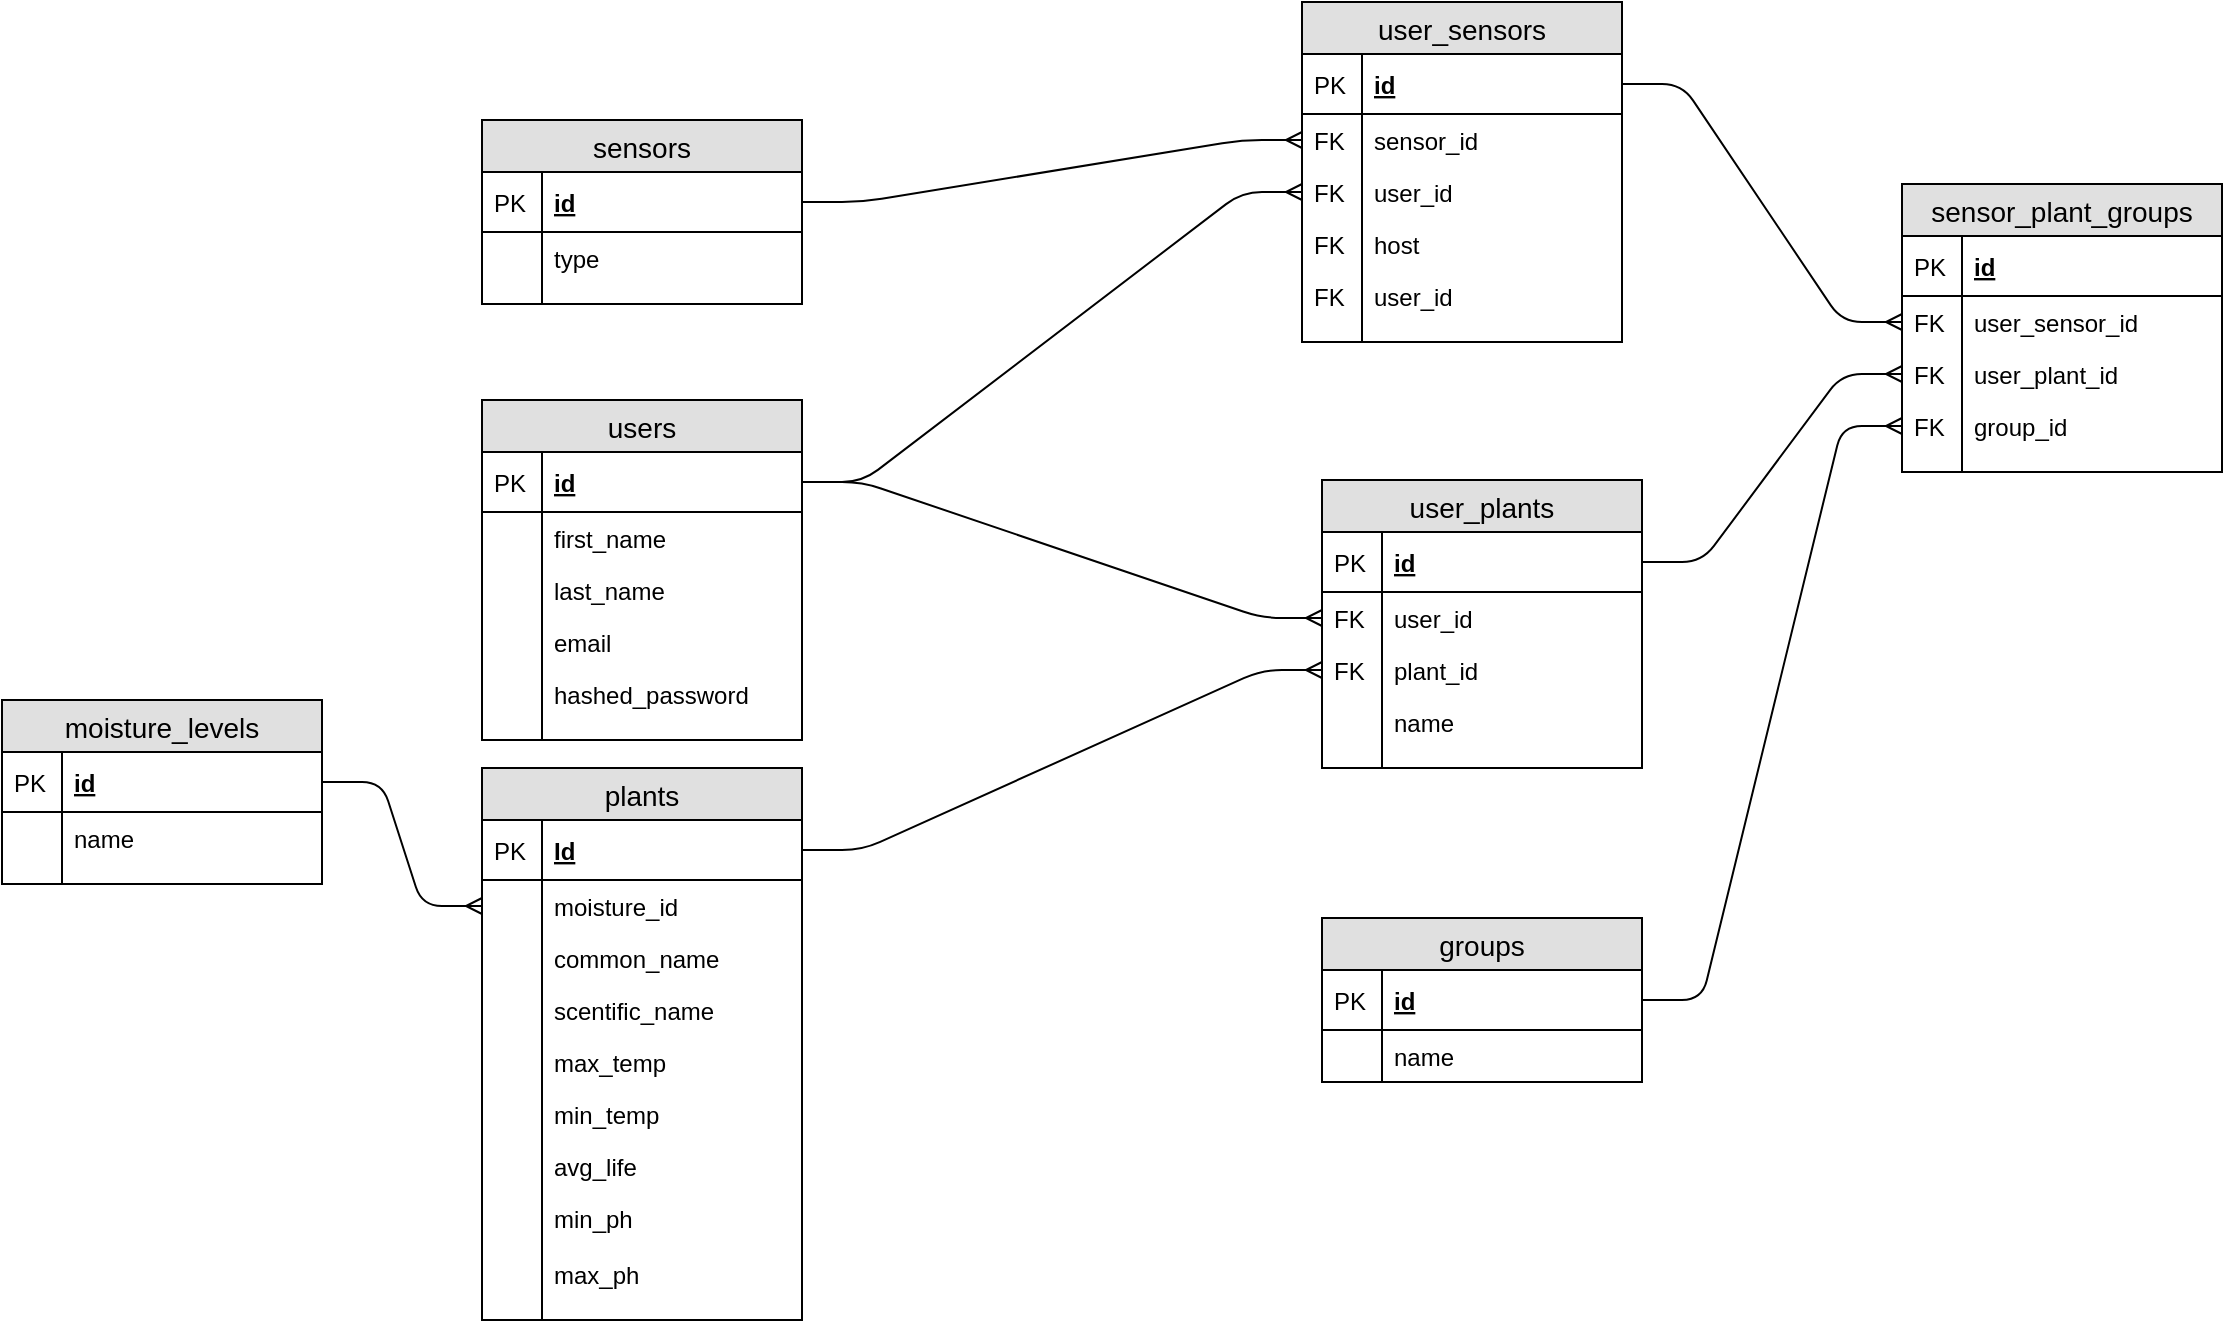 <mxfile version="12.2.9" type="github" pages="1">
  <diagram id="MhqscBjMdHreHNnrETDg" name="Page-1">
    <mxGraphModel dx="1938" dy="1794" grid="1" gridSize="10" guides="1" tooltips="1" connect="1" arrows="1" fold="1" page="1" pageScale="1" pageWidth="850" pageHeight="1100" math="0" shadow="0">
      <root>
        <mxCell id="0"/>
        <mxCell id="1" parent="0"/>
        <mxCell id="bkFo6INZ_vl38a5Fbl8--2" value="users" style="swimlane;fontStyle=0;childLayout=stackLayout;horizontal=1;startSize=26;fillColor=#e0e0e0;horizontalStack=0;resizeParent=1;resizeParentMax=0;resizeLast=0;collapsible=1;marginBottom=0;swimlaneFillColor=#ffffff;align=center;fontSize=14;" parent="1" vertex="1">
          <mxGeometry x="-90" y="30" width="160" height="170" as="geometry"/>
        </mxCell>
        <mxCell id="bkFo6INZ_vl38a5Fbl8--3" value="id" style="shape=partialRectangle;top=0;left=0;right=0;bottom=1;align=left;verticalAlign=middle;fillColor=none;spacingLeft=34;spacingRight=4;overflow=hidden;rotatable=0;points=[[0,0.5],[1,0.5]];portConstraint=eastwest;dropTarget=0;fontStyle=5;fontSize=12;" parent="bkFo6INZ_vl38a5Fbl8--2" vertex="1">
          <mxGeometry y="26" width="160" height="30" as="geometry"/>
        </mxCell>
        <mxCell id="bkFo6INZ_vl38a5Fbl8--4" value="PK" style="shape=partialRectangle;top=0;left=0;bottom=0;fillColor=none;align=left;verticalAlign=middle;spacingLeft=4;spacingRight=4;overflow=hidden;rotatable=0;points=[];portConstraint=eastwest;part=1;fontSize=12;" parent="bkFo6INZ_vl38a5Fbl8--3" vertex="1" connectable="0">
          <mxGeometry width="30" height="30" as="geometry"/>
        </mxCell>
        <mxCell id="bkFo6INZ_vl38a5Fbl8--5" value="first_name" style="shape=partialRectangle;top=0;left=0;right=0;bottom=0;align=left;verticalAlign=top;fillColor=none;spacingLeft=34;spacingRight=4;overflow=hidden;rotatable=0;points=[[0,0.5],[1,0.5]];portConstraint=eastwest;dropTarget=0;fontSize=12;" parent="bkFo6INZ_vl38a5Fbl8--2" vertex="1">
          <mxGeometry y="56" width="160" height="26" as="geometry"/>
        </mxCell>
        <mxCell id="bkFo6INZ_vl38a5Fbl8--6" value="" style="shape=partialRectangle;top=0;left=0;bottom=0;fillColor=none;align=left;verticalAlign=top;spacingLeft=4;spacingRight=4;overflow=hidden;rotatable=0;points=[];portConstraint=eastwest;part=1;fontSize=12;" parent="bkFo6INZ_vl38a5Fbl8--5" vertex="1" connectable="0">
          <mxGeometry width="30" height="26" as="geometry"/>
        </mxCell>
        <mxCell id="bkFo6INZ_vl38a5Fbl8--7" value="last_name" style="shape=partialRectangle;top=0;left=0;right=0;bottom=0;align=left;verticalAlign=top;fillColor=none;spacingLeft=34;spacingRight=4;overflow=hidden;rotatable=0;points=[[0,0.5],[1,0.5]];portConstraint=eastwest;dropTarget=0;fontSize=12;" parent="bkFo6INZ_vl38a5Fbl8--2" vertex="1">
          <mxGeometry y="82" width="160" height="26" as="geometry"/>
        </mxCell>
        <mxCell id="bkFo6INZ_vl38a5Fbl8--8" value="" style="shape=partialRectangle;top=0;left=0;bottom=0;fillColor=none;align=left;verticalAlign=top;spacingLeft=4;spacingRight=4;overflow=hidden;rotatable=0;points=[];portConstraint=eastwest;part=1;fontSize=12;" parent="bkFo6INZ_vl38a5Fbl8--7" vertex="1" connectable="0">
          <mxGeometry width="30" height="26" as="geometry"/>
        </mxCell>
        <mxCell id="bkFo6INZ_vl38a5Fbl8--13" value="email" style="shape=partialRectangle;top=0;left=0;right=0;bottom=0;align=left;verticalAlign=top;fillColor=none;spacingLeft=34;spacingRight=4;overflow=hidden;rotatable=0;points=[[0,0.5],[1,0.5]];portConstraint=eastwest;dropTarget=0;fontSize=12;" parent="bkFo6INZ_vl38a5Fbl8--2" vertex="1">
          <mxGeometry y="108" width="160" height="26" as="geometry"/>
        </mxCell>
        <mxCell id="bkFo6INZ_vl38a5Fbl8--14" value="" style="shape=partialRectangle;top=0;left=0;bottom=0;fillColor=none;align=left;verticalAlign=top;spacingLeft=4;spacingRight=4;overflow=hidden;rotatable=0;points=[];portConstraint=eastwest;part=1;fontSize=12;" parent="bkFo6INZ_vl38a5Fbl8--13" vertex="1" connectable="0">
          <mxGeometry width="30" height="26" as="geometry"/>
        </mxCell>
        <mxCell id="bkFo6INZ_vl38a5Fbl8--9" value="hashed_password" style="shape=partialRectangle;top=0;left=0;right=0;bottom=0;align=left;verticalAlign=top;fillColor=none;spacingLeft=34;spacingRight=4;overflow=hidden;rotatable=0;points=[[0,0.5],[1,0.5]];portConstraint=eastwest;dropTarget=0;fontSize=12;" parent="bkFo6INZ_vl38a5Fbl8--2" vertex="1">
          <mxGeometry y="134" width="160" height="26" as="geometry"/>
        </mxCell>
        <mxCell id="bkFo6INZ_vl38a5Fbl8--10" value="" style="shape=partialRectangle;top=0;left=0;bottom=0;fillColor=none;align=left;verticalAlign=top;spacingLeft=4;spacingRight=4;overflow=hidden;rotatable=0;points=[];portConstraint=eastwest;part=1;fontSize=12;" parent="bkFo6INZ_vl38a5Fbl8--9" vertex="1" connectable="0">
          <mxGeometry width="30" height="26" as="geometry"/>
        </mxCell>
        <mxCell id="bkFo6INZ_vl38a5Fbl8--11" value="" style="shape=partialRectangle;top=0;left=0;right=0;bottom=0;align=left;verticalAlign=top;fillColor=none;spacingLeft=34;spacingRight=4;overflow=hidden;rotatable=0;points=[[0,0.5],[1,0.5]];portConstraint=eastwest;dropTarget=0;fontSize=12;" parent="bkFo6INZ_vl38a5Fbl8--2" vertex="1">
          <mxGeometry y="160" width="160" height="10" as="geometry"/>
        </mxCell>
        <mxCell id="bkFo6INZ_vl38a5Fbl8--12" value="" style="shape=partialRectangle;top=0;left=0;bottom=0;fillColor=none;align=left;verticalAlign=top;spacingLeft=4;spacingRight=4;overflow=hidden;rotatable=0;points=[];portConstraint=eastwest;part=1;fontSize=12;" parent="bkFo6INZ_vl38a5Fbl8--11" vertex="1" connectable="0">
          <mxGeometry width="30" height="10" as="geometry"/>
        </mxCell>
        <mxCell id="bkFo6INZ_vl38a5Fbl8--15" value="user_plants" style="swimlane;fontStyle=0;childLayout=stackLayout;horizontal=1;startSize=26;fillColor=#e0e0e0;horizontalStack=0;resizeParent=1;resizeParentMax=0;resizeLast=0;collapsible=1;marginBottom=0;swimlaneFillColor=#ffffff;align=center;fontSize=14;" parent="1" vertex="1">
          <mxGeometry x="330" y="70" width="160" height="144" as="geometry"/>
        </mxCell>
        <mxCell id="bkFo6INZ_vl38a5Fbl8--16" value="id" style="shape=partialRectangle;top=0;left=0;right=0;bottom=1;align=left;verticalAlign=middle;fillColor=none;spacingLeft=34;spacingRight=4;overflow=hidden;rotatable=0;points=[[0,0.5],[1,0.5]];portConstraint=eastwest;dropTarget=0;fontStyle=5;fontSize=12;" parent="bkFo6INZ_vl38a5Fbl8--15" vertex="1">
          <mxGeometry y="26" width="160" height="30" as="geometry"/>
        </mxCell>
        <mxCell id="bkFo6INZ_vl38a5Fbl8--17" value="PK" style="shape=partialRectangle;top=0;left=0;bottom=0;fillColor=none;align=left;verticalAlign=middle;spacingLeft=4;spacingRight=4;overflow=hidden;rotatable=0;points=[];portConstraint=eastwest;part=1;fontSize=12;" parent="bkFo6INZ_vl38a5Fbl8--16" vertex="1" connectable="0">
          <mxGeometry width="30" height="30" as="geometry"/>
        </mxCell>
        <mxCell id="bkFo6INZ_vl38a5Fbl8--18" value="user_id" style="shape=partialRectangle;top=0;left=0;right=0;bottom=0;align=left;verticalAlign=top;fillColor=none;spacingLeft=34;spacingRight=4;overflow=hidden;rotatable=0;points=[[0,0.5],[1,0.5]];portConstraint=eastwest;dropTarget=0;fontSize=12;" parent="bkFo6INZ_vl38a5Fbl8--15" vertex="1">
          <mxGeometry y="56" width="160" height="26" as="geometry"/>
        </mxCell>
        <mxCell id="bkFo6INZ_vl38a5Fbl8--19" value="FK" style="shape=partialRectangle;top=0;left=0;bottom=0;fillColor=none;align=left;verticalAlign=top;spacingLeft=4;spacingRight=4;overflow=hidden;rotatable=0;points=[];portConstraint=eastwest;part=1;fontSize=12;" parent="bkFo6INZ_vl38a5Fbl8--18" vertex="1" connectable="0">
          <mxGeometry width="30" height="26" as="geometry"/>
        </mxCell>
        <mxCell id="bkFo6INZ_vl38a5Fbl8--20" value="plant_id" style="shape=partialRectangle;top=0;left=0;right=0;bottom=0;align=left;verticalAlign=top;fillColor=none;spacingLeft=34;spacingRight=4;overflow=hidden;rotatable=0;points=[[0,0.5],[1,0.5]];portConstraint=eastwest;dropTarget=0;fontSize=12;" parent="bkFo6INZ_vl38a5Fbl8--15" vertex="1">
          <mxGeometry y="82" width="160" height="26" as="geometry"/>
        </mxCell>
        <mxCell id="bkFo6INZ_vl38a5Fbl8--21" value="FK" style="shape=partialRectangle;top=0;left=0;bottom=0;fillColor=none;align=left;verticalAlign=top;spacingLeft=4;spacingRight=4;overflow=hidden;rotatable=0;points=[];portConstraint=eastwest;part=1;fontSize=12;" parent="bkFo6INZ_vl38a5Fbl8--20" vertex="1" connectable="0">
          <mxGeometry width="30" height="26" as="geometry"/>
        </mxCell>
        <mxCell id="bkFo6INZ_vl38a5Fbl8--113" value="name" style="shape=partialRectangle;top=0;left=0;right=0;bottom=0;align=left;verticalAlign=top;fillColor=none;spacingLeft=34;spacingRight=4;overflow=hidden;rotatable=0;points=[[0,0.5],[1,0.5]];portConstraint=eastwest;dropTarget=0;fontSize=12;" parent="bkFo6INZ_vl38a5Fbl8--15" vertex="1">
          <mxGeometry y="108" width="160" height="26" as="geometry"/>
        </mxCell>
        <mxCell id="bkFo6INZ_vl38a5Fbl8--114" value="" style="shape=partialRectangle;top=0;left=0;bottom=0;fillColor=none;align=left;verticalAlign=top;spacingLeft=4;spacingRight=4;overflow=hidden;rotatable=0;points=[];portConstraint=eastwest;part=1;fontSize=12;" parent="bkFo6INZ_vl38a5Fbl8--113" vertex="1" connectable="0">
          <mxGeometry width="30" height="26" as="geometry"/>
        </mxCell>
        <mxCell id="bkFo6INZ_vl38a5Fbl8--24" value="" style="shape=partialRectangle;top=0;left=0;right=0;bottom=0;align=left;verticalAlign=top;fillColor=none;spacingLeft=34;spacingRight=4;overflow=hidden;rotatable=0;points=[[0,0.5],[1,0.5]];portConstraint=eastwest;dropTarget=0;fontSize=12;" parent="bkFo6INZ_vl38a5Fbl8--15" vertex="1">
          <mxGeometry y="134" width="160" height="10" as="geometry"/>
        </mxCell>
        <mxCell id="bkFo6INZ_vl38a5Fbl8--25" value="" style="shape=partialRectangle;top=0;left=0;bottom=0;fillColor=none;align=left;verticalAlign=top;spacingLeft=4;spacingRight=4;overflow=hidden;rotatable=0;points=[];portConstraint=eastwest;part=1;fontSize=12;" parent="bkFo6INZ_vl38a5Fbl8--24" vertex="1" connectable="0">
          <mxGeometry width="30" height="10" as="geometry"/>
        </mxCell>
        <mxCell id="bkFo6INZ_vl38a5Fbl8--27" value="" style="edgeStyle=entityRelationEdgeStyle;fontSize=12;html=1;endArrow=ERmany;entryX=0;entryY=0.5;entryDx=0;entryDy=0;exitX=1;exitY=0.5;exitDx=0;exitDy=0;" parent="1" source="bkFo6INZ_vl38a5Fbl8--3" target="bkFo6INZ_vl38a5Fbl8--18" edge="1">
          <mxGeometry width="100" height="100" relative="1" as="geometry">
            <mxPoint x="210" y="120" as="sourcePoint"/>
            <mxPoint x="110" y="350" as="targetPoint"/>
          </mxGeometry>
        </mxCell>
        <mxCell id="bkFo6INZ_vl38a5Fbl8--28" value="plants" style="swimlane;fontStyle=0;childLayout=stackLayout;horizontal=1;startSize=26;fillColor=#e0e0e0;horizontalStack=0;resizeParent=1;resizeParentMax=0;resizeLast=0;collapsible=1;marginBottom=0;swimlaneFillColor=#ffffff;align=center;fontSize=14;" parent="1" vertex="1">
          <mxGeometry x="-90" y="214" width="160" height="276" as="geometry"/>
        </mxCell>
        <mxCell id="bkFo6INZ_vl38a5Fbl8--29" value="Id" style="shape=partialRectangle;top=0;left=0;right=0;bottom=1;align=left;verticalAlign=middle;fillColor=none;spacingLeft=34;spacingRight=4;overflow=hidden;rotatable=0;points=[[0,0.5],[1,0.5]];portConstraint=eastwest;dropTarget=0;fontStyle=5;fontSize=12;" parent="bkFo6INZ_vl38a5Fbl8--28" vertex="1">
          <mxGeometry y="26" width="160" height="30" as="geometry"/>
        </mxCell>
        <mxCell id="bkFo6INZ_vl38a5Fbl8--30" value="PK" style="shape=partialRectangle;top=0;left=0;bottom=0;fillColor=none;align=left;verticalAlign=middle;spacingLeft=4;spacingRight=4;overflow=hidden;rotatable=0;points=[];portConstraint=eastwest;part=1;fontSize=12;" parent="bkFo6INZ_vl38a5Fbl8--29" vertex="1" connectable="0">
          <mxGeometry width="30" height="30" as="geometry"/>
        </mxCell>
        <mxCell id="bkFo6INZ_vl38a5Fbl8--44" value="moisture_id" style="shape=partialRectangle;top=0;left=0;right=0;bottom=0;align=left;verticalAlign=top;fillColor=none;spacingLeft=34;spacingRight=4;overflow=hidden;rotatable=0;points=[[0,0.5],[1,0.5]];portConstraint=eastwest;dropTarget=0;fontSize=12;" parent="bkFo6INZ_vl38a5Fbl8--28" vertex="1">
          <mxGeometry y="56" width="160" height="26" as="geometry"/>
        </mxCell>
        <mxCell id="bkFo6INZ_vl38a5Fbl8--45" value="" style="shape=partialRectangle;top=0;left=0;bottom=0;fillColor=none;align=left;verticalAlign=top;spacingLeft=4;spacingRight=4;overflow=hidden;rotatable=0;points=[];portConstraint=eastwest;part=1;fontSize=12;" parent="bkFo6INZ_vl38a5Fbl8--44" vertex="1" connectable="0">
          <mxGeometry width="30" height="26" as="geometry"/>
        </mxCell>
        <mxCell id="bkFo6INZ_vl38a5Fbl8--31" value="common_name" style="shape=partialRectangle;top=0;left=0;right=0;bottom=0;align=left;verticalAlign=top;fillColor=none;spacingLeft=34;spacingRight=4;overflow=hidden;rotatable=0;points=[[0,0.5],[1,0.5]];portConstraint=eastwest;dropTarget=0;fontSize=12;" parent="bkFo6INZ_vl38a5Fbl8--28" vertex="1">
          <mxGeometry y="82" width="160" height="26" as="geometry"/>
        </mxCell>
        <mxCell id="bkFo6INZ_vl38a5Fbl8--32" value="" style="shape=partialRectangle;top=0;left=0;bottom=0;fillColor=none;align=left;verticalAlign=top;spacingLeft=4;spacingRight=4;overflow=hidden;rotatable=0;points=[];portConstraint=eastwest;part=1;fontSize=12;" parent="bkFo6INZ_vl38a5Fbl8--31" vertex="1" connectable="0">
          <mxGeometry width="30" height="26" as="geometry"/>
        </mxCell>
        <mxCell id="bkFo6INZ_vl38a5Fbl8--46" value="scentific_name" style="shape=partialRectangle;top=0;left=0;right=0;bottom=0;align=left;verticalAlign=top;fillColor=none;spacingLeft=34;spacingRight=4;overflow=hidden;rotatable=0;points=[[0,0.5],[1,0.5]];portConstraint=eastwest;dropTarget=0;fontSize=12;" parent="bkFo6INZ_vl38a5Fbl8--28" vertex="1">
          <mxGeometry y="108" width="160" height="26" as="geometry"/>
        </mxCell>
        <mxCell id="bkFo6INZ_vl38a5Fbl8--47" value="" style="shape=partialRectangle;top=0;left=0;bottom=0;fillColor=none;align=left;verticalAlign=top;spacingLeft=4;spacingRight=4;overflow=hidden;rotatable=0;points=[];portConstraint=eastwest;part=1;fontSize=12;" parent="bkFo6INZ_vl38a5Fbl8--46" vertex="1" connectable="0">
          <mxGeometry width="30" height="26" as="geometry"/>
        </mxCell>
        <mxCell id="bkFo6INZ_vl38a5Fbl8--33" value="max_temp" style="shape=partialRectangle;top=0;left=0;right=0;bottom=0;align=left;verticalAlign=top;fillColor=none;spacingLeft=34;spacingRight=4;overflow=hidden;rotatable=0;points=[[0,0.5],[1,0.5]];portConstraint=eastwest;dropTarget=0;fontSize=12;" parent="bkFo6INZ_vl38a5Fbl8--28" vertex="1">
          <mxGeometry y="134" width="160" height="26" as="geometry"/>
        </mxCell>
        <mxCell id="bkFo6INZ_vl38a5Fbl8--34" value="" style="shape=partialRectangle;top=0;left=0;bottom=0;fillColor=none;align=left;verticalAlign=top;spacingLeft=4;spacingRight=4;overflow=hidden;rotatable=0;points=[];portConstraint=eastwest;part=1;fontSize=12;" parent="bkFo6INZ_vl38a5Fbl8--33" vertex="1" connectable="0">
          <mxGeometry width="30" height="26" as="geometry"/>
        </mxCell>
        <mxCell id="bkFo6INZ_vl38a5Fbl8--35" value="min_temp" style="shape=partialRectangle;top=0;left=0;right=0;bottom=0;align=left;verticalAlign=top;fillColor=none;spacingLeft=34;spacingRight=4;overflow=hidden;rotatable=0;points=[[0,0.5],[1,0.5]];portConstraint=eastwest;dropTarget=0;fontSize=12;" parent="bkFo6INZ_vl38a5Fbl8--28" vertex="1">
          <mxGeometry y="160" width="160" height="26" as="geometry"/>
        </mxCell>
        <mxCell id="bkFo6INZ_vl38a5Fbl8--36" value="" style="shape=partialRectangle;top=0;left=0;bottom=0;fillColor=none;align=left;verticalAlign=top;spacingLeft=4;spacingRight=4;overflow=hidden;rotatable=0;points=[];portConstraint=eastwest;part=1;fontSize=12;" parent="bkFo6INZ_vl38a5Fbl8--35" vertex="1" connectable="0">
          <mxGeometry width="30" height="26" as="geometry"/>
        </mxCell>
        <mxCell id="bkFo6INZ_vl38a5Fbl8--40" value="avg_life" style="shape=partialRectangle;top=0;left=0;right=0;bottom=0;align=left;verticalAlign=top;fillColor=none;spacingLeft=34;spacingRight=4;overflow=hidden;rotatable=0;points=[[0,0.5],[1,0.5]];portConstraint=eastwest;dropTarget=0;fontSize=12;" parent="bkFo6INZ_vl38a5Fbl8--28" vertex="1">
          <mxGeometry y="186" width="160" height="26" as="geometry"/>
        </mxCell>
        <mxCell id="bkFo6INZ_vl38a5Fbl8--41" value="" style="shape=partialRectangle;top=0;left=0;bottom=0;fillColor=none;align=left;verticalAlign=top;spacingLeft=4;spacingRight=4;overflow=hidden;rotatable=0;points=[];portConstraint=eastwest;part=1;fontSize=12;" parent="bkFo6INZ_vl38a5Fbl8--40" vertex="1" connectable="0">
          <mxGeometry width="30" height="26" as="geometry"/>
        </mxCell>
        <mxCell id="bkFo6INZ_vl38a5Fbl8--50" value="min_ph" style="shape=partialRectangle;top=0;left=0;right=0;bottom=0;align=left;verticalAlign=top;fillColor=none;spacingLeft=34;spacingRight=4;overflow=hidden;rotatable=0;points=[[0,0.5],[1,0.5]];portConstraint=eastwest;dropTarget=0;fontSize=12;" parent="bkFo6INZ_vl38a5Fbl8--28" vertex="1">
          <mxGeometry y="212" width="160" height="28" as="geometry"/>
        </mxCell>
        <mxCell id="bkFo6INZ_vl38a5Fbl8--51" value="" style="shape=partialRectangle;top=0;left=0;bottom=0;fillColor=none;align=left;verticalAlign=top;spacingLeft=4;spacingRight=4;overflow=hidden;rotatable=0;points=[];portConstraint=eastwest;part=1;fontSize=12;" parent="bkFo6INZ_vl38a5Fbl8--50" vertex="1" connectable="0">
          <mxGeometry width="30" height="28" as="geometry"/>
        </mxCell>
        <mxCell id="bkFo6INZ_vl38a5Fbl8--48" value="max_ph" style="shape=partialRectangle;top=0;left=0;right=0;bottom=0;align=left;verticalAlign=top;fillColor=none;spacingLeft=34;spacingRight=4;overflow=hidden;rotatable=0;points=[[0,0.5],[1,0.5]];portConstraint=eastwest;dropTarget=0;fontSize=12;" parent="bkFo6INZ_vl38a5Fbl8--28" vertex="1">
          <mxGeometry y="240" width="160" height="26" as="geometry"/>
        </mxCell>
        <mxCell id="bkFo6INZ_vl38a5Fbl8--49" value="" style="shape=partialRectangle;top=0;left=0;bottom=0;fillColor=none;align=left;verticalAlign=top;spacingLeft=4;spacingRight=4;overflow=hidden;rotatable=0;points=[];portConstraint=eastwest;part=1;fontSize=12;" parent="bkFo6INZ_vl38a5Fbl8--48" vertex="1" connectable="0">
          <mxGeometry width="30" height="26" as="geometry"/>
        </mxCell>
        <mxCell id="bkFo6INZ_vl38a5Fbl8--37" value="" style="shape=partialRectangle;top=0;left=0;right=0;bottom=0;align=left;verticalAlign=top;fillColor=none;spacingLeft=34;spacingRight=4;overflow=hidden;rotatable=0;points=[[0,0.5],[1,0.5]];portConstraint=eastwest;dropTarget=0;fontSize=12;" parent="bkFo6INZ_vl38a5Fbl8--28" vertex="1">
          <mxGeometry y="266" width="160" height="10" as="geometry"/>
        </mxCell>
        <mxCell id="bkFo6INZ_vl38a5Fbl8--38" value="" style="shape=partialRectangle;top=0;left=0;bottom=0;fillColor=none;align=left;verticalAlign=top;spacingLeft=4;spacingRight=4;overflow=hidden;rotatable=0;points=[];portConstraint=eastwest;part=1;fontSize=12;" parent="bkFo6INZ_vl38a5Fbl8--37" vertex="1" connectable="0">
          <mxGeometry width="30" height="10" as="geometry"/>
        </mxCell>
        <mxCell id="bkFo6INZ_vl38a5Fbl8--53" value="sensors" style="swimlane;fontStyle=0;childLayout=stackLayout;horizontal=1;startSize=26;fillColor=#e0e0e0;horizontalStack=0;resizeParent=1;resizeParentMax=0;resizeLast=0;collapsible=1;marginBottom=0;swimlaneFillColor=#ffffff;align=center;fontSize=14;" parent="1" vertex="1">
          <mxGeometry x="-90" y="-110" width="160" height="92" as="geometry"/>
        </mxCell>
        <mxCell id="bkFo6INZ_vl38a5Fbl8--54" value="id" style="shape=partialRectangle;top=0;left=0;right=0;bottom=1;align=left;verticalAlign=middle;fillColor=none;spacingLeft=34;spacingRight=4;overflow=hidden;rotatable=0;points=[[0,0.5],[1,0.5]];portConstraint=eastwest;dropTarget=0;fontStyle=5;fontSize=12;" parent="bkFo6INZ_vl38a5Fbl8--53" vertex="1">
          <mxGeometry y="26" width="160" height="30" as="geometry"/>
        </mxCell>
        <mxCell id="bkFo6INZ_vl38a5Fbl8--55" value="PK" style="shape=partialRectangle;top=0;left=0;bottom=0;fillColor=none;align=left;verticalAlign=middle;spacingLeft=4;spacingRight=4;overflow=hidden;rotatable=0;points=[];portConstraint=eastwest;part=1;fontSize=12;" parent="bkFo6INZ_vl38a5Fbl8--54" vertex="1" connectable="0">
          <mxGeometry width="30" height="30" as="geometry"/>
        </mxCell>
        <mxCell id="bkFo6INZ_vl38a5Fbl8--56" value="type" style="shape=partialRectangle;top=0;left=0;right=0;bottom=0;align=left;verticalAlign=top;fillColor=none;spacingLeft=34;spacingRight=4;overflow=hidden;rotatable=0;points=[[0,0.5],[1,0.5]];portConstraint=eastwest;dropTarget=0;fontSize=12;" parent="bkFo6INZ_vl38a5Fbl8--53" vertex="1">
          <mxGeometry y="56" width="160" height="26" as="geometry"/>
        </mxCell>
        <mxCell id="bkFo6INZ_vl38a5Fbl8--57" value="" style="shape=partialRectangle;top=0;left=0;bottom=0;fillColor=none;align=left;verticalAlign=top;spacingLeft=4;spacingRight=4;overflow=hidden;rotatable=0;points=[];portConstraint=eastwest;part=1;fontSize=12;" parent="bkFo6INZ_vl38a5Fbl8--56" vertex="1" connectable="0">
          <mxGeometry width="30" height="26" as="geometry"/>
        </mxCell>
        <mxCell id="bkFo6INZ_vl38a5Fbl8--62" value="" style="shape=partialRectangle;top=0;left=0;right=0;bottom=0;align=left;verticalAlign=top;fillColor=none;spacingLeft=34;spacingRight=4;overflow=hidden;rotatable=0;points=[[0,0.5],[1,0.5]];portConstraint=eastwest;dropTarget=0;fontSize=12;" parent="bkFo6INZ_vl38a5Fbl8--53" vertex="1">
          <mxGeometry y="82" width="160" height="10" as="geometry"/>
        </mxCell>
        <mxCell id="bkFo6INZ_vl38a5Fbl8--63" value="" style="shape=partialRectangle;top=0;left=0;bottom=0;fillColor=none;align=left;verticalAlign=top;spacingLeft=4;spacingRight=4;overflow=hidden;rotatable=0;points=[];portConstraint=eastwest;part=1;fontSize=12;" parent="bkFo6INZ_vl38a5Fbl8--62" vertex="1" connectable="0">
          <mxGeometry width="30" height="10" as="geometry"/>
        </mxCell>
        <mxCell id="bkFo6INZ_vl38a5Fbl8--75" value="" style="edgeStyle=entityRelationEdgeStyle;fontSize=12;html=1;endArrow=ERmany;entryX=0;entryY=0.5;entryDx=0;entryDy=0;" parent="1" source="bkFo6INZ_vl38a5Fbl8--54" target="bkFo6INZ_vl38a5Fbl8--90" edge="1">
          <mxGeometry width="100" height="100" relative="1" as="geometry">
            <mxPoint x="90" y="20" as="sourcePoint"/>
            <mxPoint x="450" y="150" as="targetPoint"/>
          </mxGeometry>
        </mxCell>
        <mxCell id="bkFo6INZ_vl38a5Fbl8--52" value="" style="edgeStyle=entityRelationEdgeStyle;fontSize=12;html=1;endArrow=ERmany;exitX=1;exitY=0.5;exitDx=0;exitDy=0;" parent="1" source="bkFo6INZ_vl38a5Fbl8--29" target="bkFo6INZ_vl38a5Fbl8--20" edge="1">
          <mxGeometry width="100" height="100" relative="1" as="geometry">
            <mxPoint x="360" y="324" as="sourcePoint"/>
            <mxPoint x="460" y="224" as="targetPoint"/>
          </mxGeometry>
        </mxCell>
        <mxCell id="bkFo6INZ_vl38a5Fbl8--87" value="user_sensors" style="swimlane;fontStyle=0;childLayout=stackLayout;horizontal=1;startSize=26;fillColor=#e0e0e0;horizontalStack=0;resizeParent=1;resizeParentMax=0;resizeLast=0;collapsible=1;marginBottom=0;swimlaneFillColor=#ffffff;align=center;fontSize=14;" parent="1" vertex="1">
          <mxGeometry x="320" y="-169" width="160" height="170" as="geometry"/>
        </mxCell>
        <mxCell id="bkFo6INZ_vl38a5Fbl8--88" value="id" style="shape=partialRectangle;top=0;left=0;right=0;bottom=1;align=left;verticalAlign=middle;fillColor=none;spacingLeft=34;spacingRight=4;overflow=hidden;rotatable=0;points=[[0,0.5],[1,0.5]];portConstraint=eastwest;dropTarget=0;fontStyle=5;fontSize=12;" parent="bkFo6INZ_vl38a5Fbl8--87" vertex="1">
          <mxGeometry y="26" width="160" height="30" as="geometry"/>
        </mxCell>
        <mxCell id="bkFo6INZ_vl38a5Fbl8--89" value="PK" style="shape=partialRectangle;top=0;left=0;bottom=0;fillColor=none;align=left;verticalAlign=middle;spacingLeft=4;spacingRight=4;overflow=hidden;rotatable=0;points=[];portConstraint=eastwest;part=1;fontSize=12;" parent="bkFo6INZ_vl38a5Fbl8--88" vertex="1" connectable="0">
          <mxGeometry width="30" height="30" as="geometry"/>
        </mxCell>
        <mxCell id="bkFo6INZ_vl38a5Fbl8--90" value="sensor_id" style="shape=partialRectangle;top=0;left=0;right=0;bottom=0;align=left;verticalAlign=top;fillColor=none;spacingLeft=34;spacingRight=4;overflow=hidden;rotatable=0;points=[[0,0.5],[1,0.5]];portConstraint=eastwest;dropTarget=0;fontSize=12;" parent="bkFo6INZ_vl38a5Fbl8--87" vertex="1">
          <mxGeometry y="56" width="160" height="26" as="geometry"/>
        </mxCell>
        <mxCell id="bkFo6INZ_vl38a5Fbl8--91" value="FK" style="shape=partialRectangle;top=0;left=0;bottom=0;fillColor=none;align=left;verticalAlign=top;spacingLeft=4;spacingRight=4;overflow=hidden;rotatable=0;points=[];portConstraint=eastwest;part=1;fontSize=12;" parent="bkFo6INZ_vl38a5Fbl8--90" vertex="1" connectable="0">
          <mxGeometry width="30" height="26" as="geometry"/>
        </mxCell>
        <mxCell id="bkFo6INZ_vl38a5Fbl8--92" value="user_id" style="shape=partialRectangle;top=0;left=0;right=0;bottom=0;align=left;verticalAlign=top;fillColor=none;spacingLeft=34;spacingRight=4;overflow=hidden;rotatable=0;points=[[0,0.5],[1,0.5]];portConstraint=eastwest;dropTarget=0;fontSize=12;" parent="bkFo6INZ_vl38a5Fbl8--87" vertex="1">
          <mxGeometry y="82" width="160" height="26" as="geometry"/>
        </mxCell>
        <mxCell id="bkFo6INZ_vl38a5Fbl8--93" value="FK" style="shape=partialRectangle;top=0;left=0;bottom=0;fillColor=none;align=left;verticalAlign=top;spacingLeft=4;spacingRight=4;overflow=hidden;rotatable=0;points=[];portConstraint=eastwest;part=1;fontSize=12;" parent="bkFo6INZ_vl38a5Fbl8--92" vertex="1" connectable="0">
          <mxGeometry width="30" height="26" as="geometry"/>
        </mxCell>
        <mxCell id="Fd1Yyd91e2m5ZtXEvojF-16" value="host" style="shape=partialRectangle;top=0;left=0;right=0;bottom=0;align=left;verticalAlign=top;fillColor=none;spacingLeft=34;spacingRight=4;overflow=hidden;rotatable=0;points=[[0,0.5],[1,0.5]];portConstraint=eastwest;dropTarget=0;fontSize=12;" vertex="1" parent="bkFo6INZ_vl38a5Fbl8--87">
          <mxGeometry y="108" width="160" height="26" as="geometry"/>
        </mxCell>
        <mxCell id="Fd1Yyd91e2m5ZtXEvojF-17" value="FK" style="shape=partialRectangle;top=0;left=0;bottom=0;fillColor=none;align=left;verticalAlign=top;spacingLeft=4;spacingRight=4;overflow=hidden;rotatable=0;points=[];portConstraint=eastwest;part=1;fontSize=12;" vertex="1" connectable="0" parent="Fd1Yyd91e2m5ZtXEvojF-16">
          <mxGeometry width="30" height="26" as="geometry"/>
        </mxCell>
        <mxCell id="Fd1Yyd91e2m5ZtXEvojF-18" value="user_id" style="shape=partialRectangle;top=0;left=0;right=0;bottom=0;align=left;verticalAlign=top;fillColor=none;spacingLeft=34;spacingRight=4;overflow=hidden;rotatable=0;points=[[0,0.5],[1,0.5]];portConstraint=eastwest;dropTarget=0;fontSize=12;" vertex="1" parent="bkFo6INZ_vl38a5Fbl8--87">
          <mxGeometry y="134" width="160" height="26" as="geometry"/>
        </mxCell>
        <mxCell id="Fd1Yyd91e2m5ZtXEvojF-19" value="FK" style="shape=partialRectangle;top=0;left=0;bottom=0;fillColor=none;align=left;verticalAlign=top;spacingLeft=4;spacingRight=4;overflow=hidden;rotatable=0;points=[];portConstraint=eastwest;part=1;fontSize=12;" vertex="1" connectable="0" parent="Fd1Yyd91e2m5ZtXEvojF-18">
          <mxGeometry width="30" height="26" as="geometry"/>
        </mxCell>
        <mxCell id="bkFo6INZ_vl38a5Fbl8--96" value="" style="shape=partialRectangle;top=0;left=0;right=0;bottom=0;align=left;verticalAlign=top;fillColor=none;spacingLeft=34;spacingRight=4;overflow=hidden;rotatable=0;points=[[0,0.5],[1,0.5]];portConstraint=eastwest;dropTarget=0;fontSize=12;" parent="bkFo6INZ_vl38a5Fbl8--87" vertex="1">
          <mxGeometry y="160" width="160" height="10" as="geometry"/>
        </mxCell>
        <mxCell id="bkFo6INZ_vl38a5Fbl8--97" value="" style="shape=partialRectangle;top=0;left=0;bottom=0;fillColor=none;align=left;verticalAlign=top;spacingLeft=4;spacingRight=4;overflow=hidden;rotatable=0;points=[];portConstraint=eastwest;part=1;fontSize=12;" parent="bkFo6INZ_vl38a5Fbl8--96" vertex="1" connectable="0">
          <mxGeometry width="30" height="10" as="geometry"/>
        </mxCell>
        <mxCell id="bkFo6INZ_vl38a5Fbl8--98" value="" style="edgeStyle=entityRelationEdgeStyle;fontSize=12;html=1;endArrow=ERmany;" parent="1" source="bkFo6INZ_vl38a5Fbl8--3" target="bkFo6INZ_vl38a5Fbl8--92" edge="1">
          <mxGeometry width="100" height="100" relative="1" as="geometry">
            <mxPoint x="110" y="110" as="sourcePoint"/>
            <mxPoint x="240" y="150" as="targetPoint"/>
          </mxGeometry>
        </mxCell>
        <mxCell id="bkFo6INZ_vl38a5Fbl8--99" value="sensor_plant_groups" style="swimlane;fontStyle=0;childLayout=stackLayout;horizontal=1;startSize=26;fillColor=#e0e0e0;horizontalStack=0;resizeParent=1;resizeParentMax=0;resizeLast=0;collapsible=1;marginBottom=0;swimlaneFillColor=#ffffff;align=center;fontSize=14;" parent="1" vertex="1">
          <mxGeometry x="620" y="-78" width="160" height="144" as="geometry"/>
        </mxCell>
        <mxCell id="bkFo6INZ_vl38a5Fbl8--100" value="id" style="shape=partialRectangle;top=0;left=0;right=0;bottom=1;align=left;verticalAlign=middle;fillColor=none;spacingLeft=34;spacingRight=4;overflow=hidden;rotatable=0;points=[[0,0.5],[1,0.5]];portConstraint=eastwest;dropTarget=0;fontStyle=5;fontSize=12;" parent="bkFo6INZ_vl38a5Fbl8--99" vertex="1">
          <mxGeometry y="26" width="160" height="30" as="geometry"/>
        </mxCell>
        <mxCell id="bkFo6INZ_vl38a5Fbl8--101" value="PK" style="shape=partialRectangle;top=0;left=0;bottom=0;fillColor=none;align=left;verticalAlign=middle;spacingLeft=4;spacingRight=4;overflow=hidden;rotatable=0;points=[];portConstraint=eastwest;part=1;fontSize=12;" parent="bkFo6INZ_vl38a5Fbl8--100" vertex="1" connectable="0">
          <mxGeometry width="30" height="30" as="geometry"/>
        </mxCell>
        <mxCell id="bkFo6INZ_vl38a5Fbl8--102" value="user_sensor_id" style="shape=partialRectangle;top=0;left=0;right=0;bottom=0;align=left;verticalAlign=top;fillColor=none;spacingLeft=34;spacingRight=4;overflow=hidden;rotatable=0;points=[[0,0.5],[1,0.5]];portConstraint=eastwest;dropTarget=0;fontSize=12;" parent="bkFo6INZ_vl38a5Fbl8--99" vertex="1">
          <mxGeometry y="56" width="160" height="26" as="geometry"/>
        </mxCell>
        <mxCell id="bkFo6INZ_vl38a5Fbl8--103" value="FK" style="shape=partialRectangle;top=0;left=0;bottom=0;fillColor=none;align=left;verticalAlign=top;spacingLeft=4;spacingRight=4;overflow=hidden;rotatable=0;points=[];portConstraint=eastwest;part=1;fontSize=12;" parent="bkFo6INZ_vl38a5Fbl8--102" vertex="1" connectable="0">
          <mxGeometry width="30" height="26" as="geometry"/>
        </mxCell>
        <mxCell id="bkFo6INZ_vl38a5Fbl8--104" value="user_plant_id" style="shape=partialRectangle;top=0;left=0;right=0;bottom=0;align=left;verticalAlign=top;fillColor=none;spacingLeft=34;spacingRight=4;overflow=hidden;rotatable=0;points=[[0,0.5],[1,0.5]];portConstraint=eastwest;dropTarget=0;fontSize=12;" parent="bkFo6INZ_vl38a5Fbl8--99" vertex="1">
          <mxGeometry y="82" width="160" height="26" as="geometry"/>
        </mxCell>
        <mxCell id="bkFo6INZ_vl38a5Fbl8--105" value="FK" style="shape=partialRectangle;top=0;left=0;bottom=0;fillColor=none;align=left;verticalAlign=top;spacingLeft=4;spacingRight=4;overflow=hidden;rotatable=0;points=[];portConstraint=eastwest;part=1;fontSize=12;" parent="bkFo6INZ_vl38a5Fbl8--104" vertex="1" connectable="0">
          <mxGeometry width="30" height="26" as="geometry"/>
        </mxCell>
        <mxCell id="Fd1Yyd91e2m5ZtXEvojF-12" value="group_id" style="shape=partialRectangle;top=0;left=0;right=0;bottom=0;align=left;verticalAlign=top;fillColor=none;spacingLeft=34;spacingRight=4;overflow=hidden;rotatable=0;points=[[0,0.5],[1,0.5]];portConstraint=eastwest;dropTarget=0;fontSize=12;" vertex="1" parent="bkFo6INZ_vl38a5Fbl8--99">
          <mxGeometry y="108" width="160" height="26" as="geometry"/>
        </mxCell>
        <mxCell id="Fd1Yyd91e2m5ZtXEvojF-13" value="FK" style="shape=partialRectangle;top=0;left=0;bottom=0;fillColor=none;align=left;verticalAlign=top;spacingLeft=4;spacingRight=4;overflow=hidden;rotatable=0;points=[];portConstraint=eastwest;part=1;fontSize=12;" vertex="1" connectable="0" parent="Fd1Yyd91e2m5ZtXEvojF-12">
          <mxGeometry width="30" height="26" as="geometry"/>
        </mxCell>
        <mxCell id="bkFo6INZ_vl38a5Fbl8--108" value="" style="shape=partialRectangle;top=0;left=0;right=0;bottom=0;align=left;verticalAlign=top;fillColor=none;spacingLeft=34;spacingRight=4;overflow=hidden;rotatable=0;points=[[0,0.5],[1,0.5]];portConstraint=eastwest;dropTarget=0;fontSize=12;" parent="bkFo6INZ_vl38a5Fbl8--99" vertex="1">
          <mxGeometry y="134" width="160" height="10" as="geometry"/>
        </mxCell>
        <mxCell id="bkFo6INZ_vl38a5Fbl8--109" value="" style="shape=partialRectangle;top=0;left=0;bottom=0;fillColor=none;align=left;verticalAlign=top;spacingLeft=4;spacingRight=4;overflow=hidden;rotatable=0;points=[];portConstraint=eastwest;part=1;fontSize=12;" parent="bkFo6INZ_vl38a5Fbl8--108" vertex="1" connectable="0">
          <mxGeometry width="30" height="10" as="geometry"/>
        </mxCell>
        <mxCell id="bkFo6INZ_vl38a5Fbl8--111" value="" style="edgeStyle=entityRelationEdgeStyle;fontSize=12;html=1;endArrow=ERmany;" parent="1" source="bkFo6INZ_vl38a5Fbl8--88" target="bkFo6INZ_vl38a5Fbl8--102" edge="1">
          <mxGeometry width="100" height="100" relative="1" as="geometry">
            <mxPoint x="540" y="360" as="sourcePoint"/>
            <mxPoint x="640" y="260" as="targetPoint"/>
          </mxGeometry>
        </mxCell>
        <mxCell id="bkFo6INZ_vl38a5Fbl8--112" value="" style="edgeStyle=entityRelationEdgeStyle;fontSize=12;html=1;endArrow=ERmany;" parent="1" source="bkFo6INZ_vl38a5Fbl8--16" target="bkFo6INZ_vl38a5Fbl8--104" edge="1">
          <mxGeometry width="100" height="100" relative="1" as="geometry">
            <mxPoint x="520" y="220" as="sourcePoint"/>
            <mxPoint x="570" y="230" as="targetPoint"/>
          </mxGeometry>
        </mxCell>
        <mxCell id="Fd1Yyd91e2m5ZtXEvojF-1" value="groups" style="swimlane;fontStyle=0;childLayout=stackLayout;horizontal=1;startSize=26;fillColor=#e0e0e0;horizontalStack=0;resizeParent=1;resizeParentMax=0;resizeLast=0;collapsible=1;marginBottom=0;swimlaneFillColor=#ffffff;align=center;fontSize=14;" vertex="1" parent="1">
          <mxGeometry x="330" y="289" width="160" height="82" as="geometry"/>
        </mxCell>
        <mxCell id="Fd1Yyd91e2m5ZtXEvojF-2" value="id" style="shape=partialRectangle;top=0;left=0;right=0;bottom=1;align=left;verticalAlign=middle;fillColor=none;spacingLeft=34;spacingRight=4;overflow=hidden;rotatable=0;points=[[0,0.5],[1,0.5]];portConstraint=eastwest;dropTarget=0;fontStyle=5;fontSize=12;" vertex="1" parent="Fd1Yyd91e2m5ZtXEvojF-1">
          <mxGeometry y="26" width="160" height="30" as="geometry"/>
        </mxCell>
        <mxCell id="Fd1Yyd91e2m5ZtXEvojF-3" value="PK" style="shape=partialRectangle;top=0;left=0;bottom=0;fillColor=none;align=left;verticalAlign=middle;spacingLeft=4;spacingRight=4;overflow=hidden;rotatable=0;points=[];portConstraint=eastwest;part=1;fontSize=12;" vertex="1" connectable="0" parent="Fd1Yyd91e2m5ZtXEvojF-2">
          <mxGeometry width="30" height="30" as="geometry"/>
        </mxCell>
        <mxCell id="Fd1Yyd91e2m5ZtXEvojF-4" value="name" style="shape=partialRectangle;top=0;left=0;right=0;bottom=0;align=left;verticalAlign=top;fillColor=none;spacingLeft=34;spacingRight=4;overflow=hidden;rotatable=0;points=[[0,0.5],[1,0.5]];portConstraint=eastwest;dropTarget=0;fontSize=12;" vertex="1" parent="Fd1Yyd91e2m5ZtXEvojF-1">
          <mxGeometry y="56" width="160" height="26" as="geometry"/>
        </mxCell>
        <mxCell id="Fd1Yyd91e2m5ZtXEvojF-5" value="" style="shape=partialRectangle;top=0;left=0;bottom=0;fillColor=none;align=left;verticalAlign=top;spacingLeft=4;spacingRight=4;overflow=hidden;rotatable=0;points=[];portConstraint=eastwest;part=1;fontSize=12;" vertex="1" connectable="0" parent="Fd1Yyd91e2m5ZtXEvojF-4">
          <mxGeometry width="30" height="26" as="geometry"/>
        </mxCell>
        <mxCell id="Fd1Yyd91e2m5ZtXEvojF-14" value="" style="edgeStyle=entityRelationEdgeStyle;fontSize=12;html=1;endArrow=ERmany;" edge="1" parent="1" source="Fd1Yyd91e2m5ZtXEvojF-2" target="Fd1Yyd91e2m5ZtXEvojF-12">
          <mxGeometry width="100" height="100" relative="1" as="geometry">
            <mxPoint x="450" y="530" as="sourcePoint"/>
            <mxPoint x="550" y="430" as="targetPoint"/>
          </mxGeometry>
        </mxCell>
        <mxCell id="Fd1Yyd91e2m5ZtXEvojF-20" value="moisture_levels" style="swimlane;fontStyle=0;childLayout=stackLayout;horizontal=1;startSize=26;fillColor=#e0e0e0;horizontalStack=0;resizeParent=1;resizeParentMax=0;resizeLast=0;collapsible=1;marginBottom=0;swimlaneFillColor=#ffffff;align=center;fontSize=14;" vertex="1" parent="1">
          <mxGeometry x="-330" y="180" width="160" height="92" as="geometry"/>
        </mxCell>
        <mxCell id="Fd1Yyd91e2m5ZtXEvojF-21" value="id" style="shape=partialRectangle;top=0;left=0;right=0;bottom=1;align=left;verticalAlign=middle;fillColor=none;spacingLeft=34;spacingRight=4;overflow=hidden;rotatable=0;points=[[0,0.5],[1,0.5]];portConstraint=eastwest;dropTarget=0;fontStyle=5;fontSize=12;" vertex="1" parent="Fd1Yyd91e2m5ZtXEvojF-20">
          <mxGeometry y="26" width="160" height="30" as="geometry"/>
        </mxCell>
        <mxCell id="Fd1Yyd91e2m5ZtXEvojF-22" value="PK" style="shape=partialRectangle;top=0;left=0;bottom=0;fillColor=none;align=left;verticalAlign=middle;spacingLeft=4;spacingRight=4;overflow=hidden;rotatable=0;points=[];portConstraint=eastwest;part=1;fontSize=12;" vertex="1" connectable="0" parent="Fd1Yyd91e2m5ZtXEvojF-21">
          <mxGeometry width="30" height="30" as="geometry"/>
        </mxCell>
        <mxCell id="Fd1Yyd91e2m5ZtXEvojF-23" value="name" style="shape=partialRectangle;top=0;left=0;right=0;bottom=0;align=left;verticalAlign=top;fillColor=none;spacingLeft=34;spacingRight=4;overflow=hidden;rotatable=0;points=[[0,0.5],[1,0.5]];portConstraint=eastwest;dropTarget=0;fontSize=12;" vertex="1" parent="Fd1Yyd91e2m5ZtXEvojF-20">
          <mxGeometry y="56" width="160" height="26" as="geometry"/>
        </mxCell>
        <mxCell id="Fd1Yyd91e2m5ZtXEvojF-24" value="" style="shape=partialRectangle;top=0;left=0;bottom=0;fillColor=none;align=left;verticalAlign=top;spacingLeft=4;spacingRight=4;overflow=hidden;rotatable=0;points=[];portConstraint=eastwest;part=1;fontSize=12;" vertex="1" connectable="0" parent="Fd1Yyd91e2m5ZtXEvojF-23">
          <mxGeometry width="30" height="26" as="geometry"/>
        </mxCell>
        <mxCell id="Fd1Yyd91e2m5ZtXEvojF-29" value="" style="shape=partialRectangle;top=0;left=0;right=0;bottom=0;align=left;verticalAlign=top;fillColor=none;spacingLeft=34;spacingRight=4;overflow=hidden;rotatable=0;points=[[0,0.5],[1,0.5]];portConstraint=eastwest;dropTarget=0;fontSize=12;" vertex="1" parent="Fd1Yyd91e2m5ZtXEvojF-20">
          <mxGeometry y="82" width="160" height="10" as="geometry"/>
        </mxCell>
        <mxCell id="Fd1Yyd91e2m5ZtXEvojF-30" value="" style="shape=partialRectangle;top=0;left=0;bottom=0;fillColor=none;align=left;verticalAlign=top;spacingLeft=4;spacingRight=4;overflow=hidden;rotatable=0;points=[];portConstraint=eastwest;part=1;fontSize=12;" vertex="1" connectable="0" parent="Fd1Yyd91e2m5ZtXEvojF-29">
          <mxGeometry width="30" height="10" as="geometry"/>
        </mxCell>
        <mxCell id="Fd1Yyd91e2m5ZtXEvojF-31" value="" style="edgeStyle=entityRelationEdgeStyle;fontSize=12;html=1;endArrow=ERmany;exitX=1;exitY=0.5;exitDx=0;exitDy=0;" edge="1" parent="1" source="Fd1Yyd91e2m5ZtXEvojF-21" target="bkFo6INZ_vl38a5Fbl8--44">
          <mxGeometry width="100" height="100" relative="1" as="geometry">
            <mxPoint x="-220" y="530" as="sourcePoint"/>
            <mxPoint x="-120" y="430" as="targetPoint"/>
          </mxGeometry>
        </mxCell>
      </root>
    </mxGraphModel>
  </diagram>
</mxfile>

